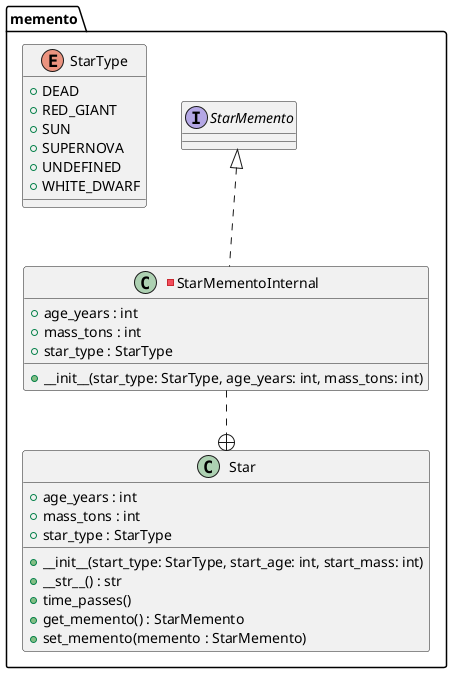 @startuml
package memento {
  enum StarType {
    + DEAD
    + RED_GIANT
    + SUN
    + SUPERNOVA
    + UNDEFINED
    + WHITE_DWARF
  }

  class Star {
    + age_years : int
    + mass_tons : int
    + star_type : StarType
    + __init__(start_type: StarType, start_age: int, start_mass: int)
    + __str__() : str
    + time_passes()
    + get_memento() : StarMemento
    + set_memento(memento : StarMemento)
  }

  -class StarMementoInternal {
    + age_years : int
    + mass_tons : int
    + star_type : StarType
    + __init__(star_type: StarType, age_years: int, mass_tons: int)
  }

  interface StarMemento {
  }
}

StarMementoInternal ..+ Star
StarMementoInternal .up.|> StarMemento
@enduml
